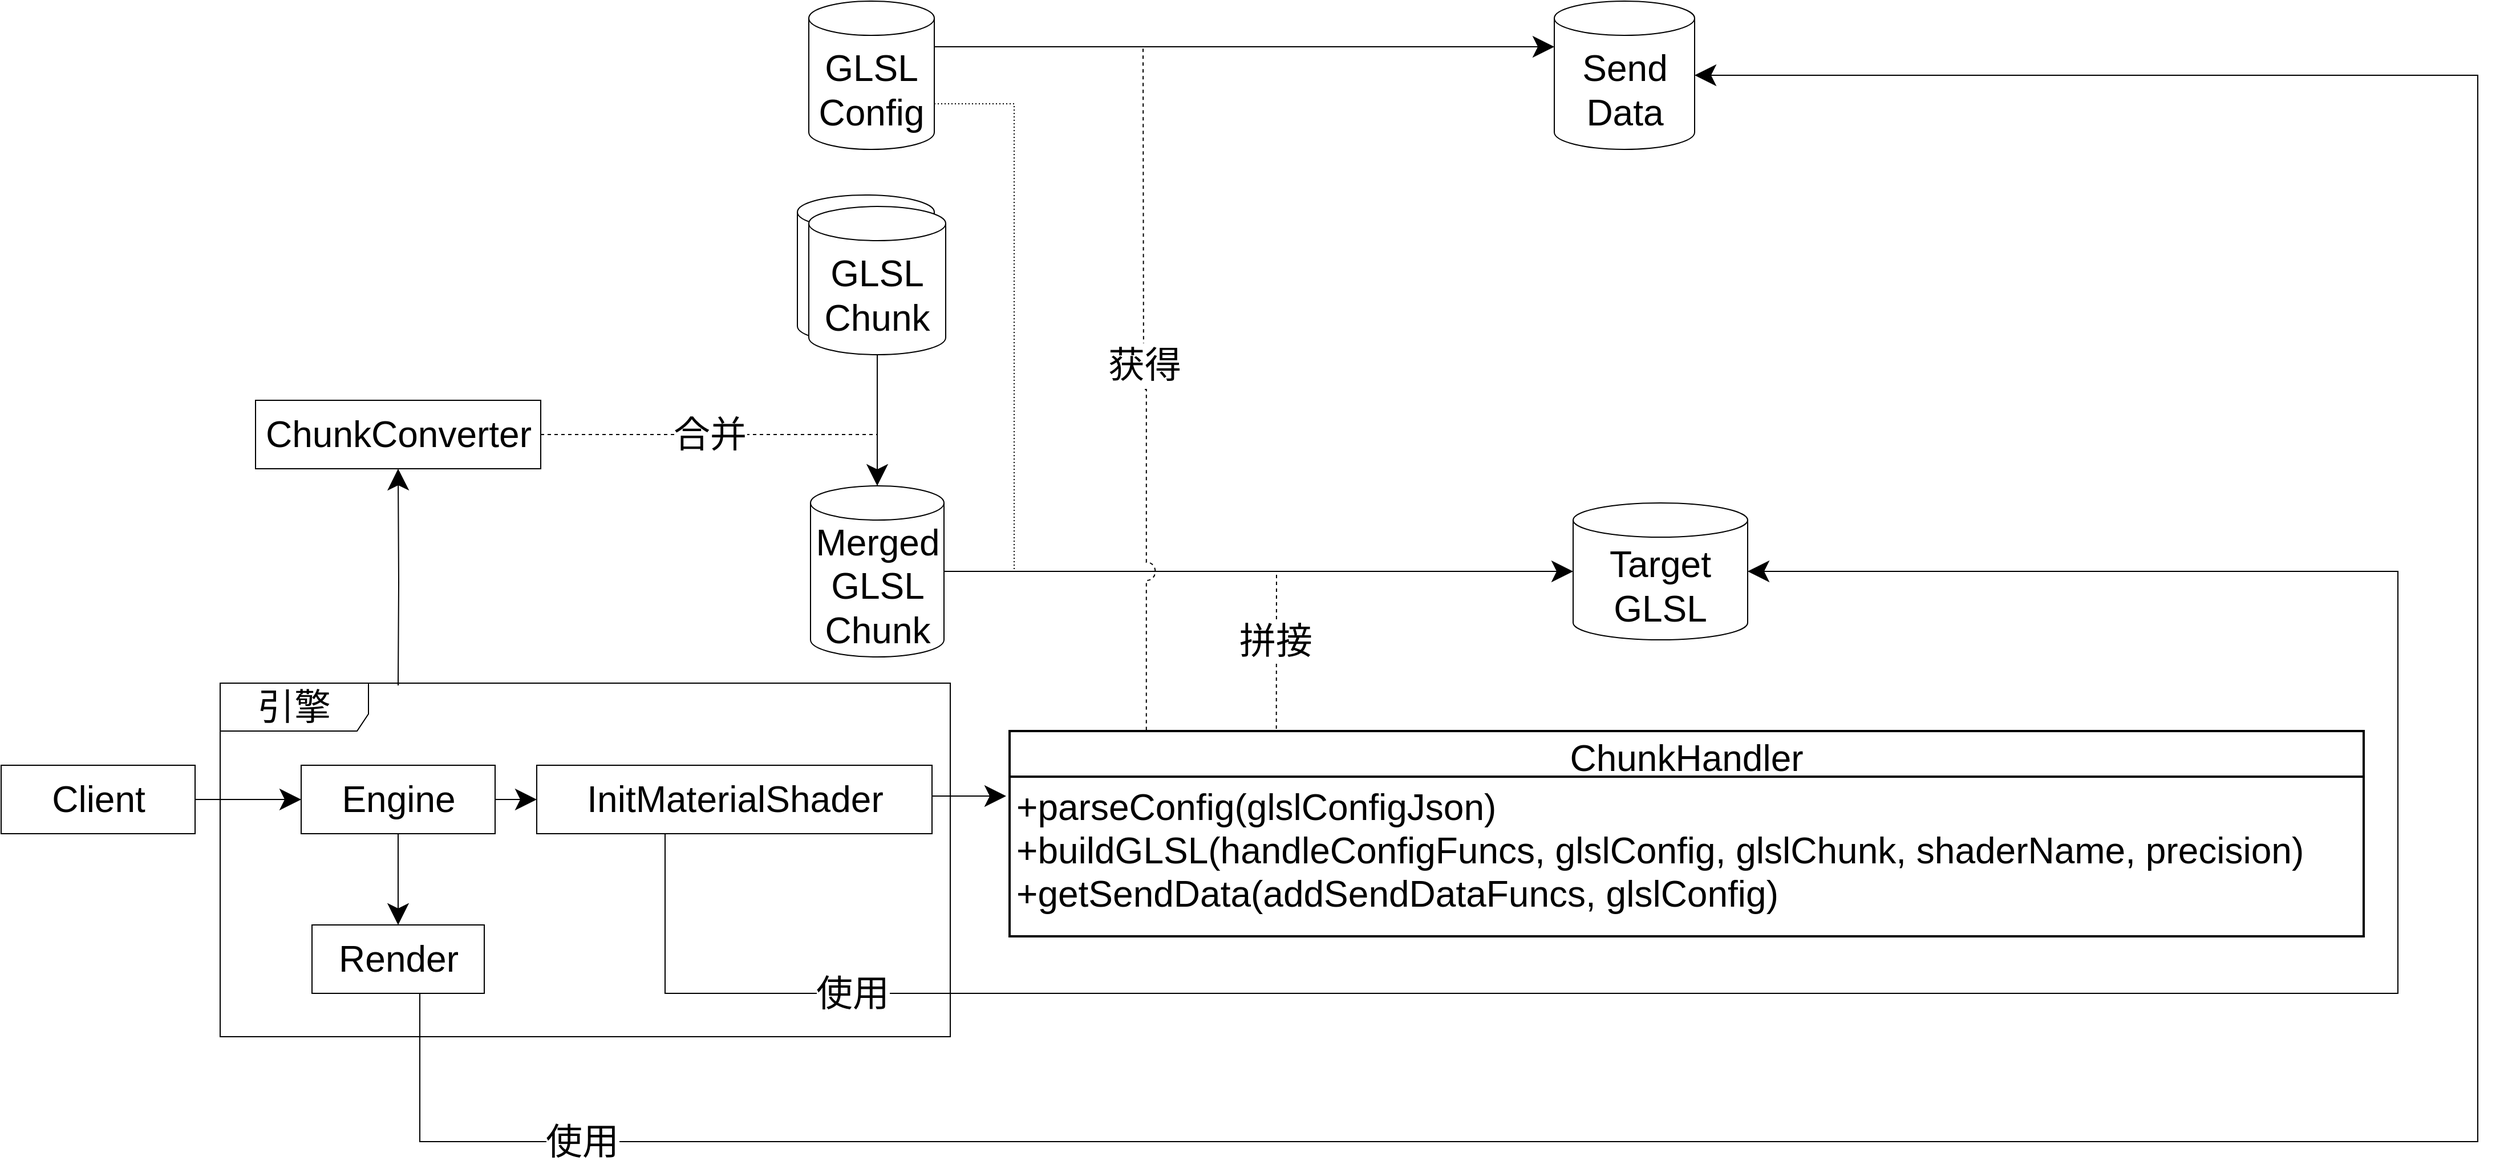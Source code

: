 <mxfile version="14.6.13" type="device"><diagram id="9Ot8Pq0Yye77UVq_hXBB" name="第 1 页"><mxGraphModel dx="2365" dy="2849" grid="1" gridSize="10" guides="1" tooltips="1" connect="1" arrows="1" fold="1" page="1" pageScale="1" pageWidth="827" pageHeight="1169" math="0" shadow="0"><root><mxCell id="0"/><mxCell id="1" parent="0"/><mxCell id="nVuE7aMQzC9CeSAlDgto-31" value="ChunkHandler" style="swimlane;childLayout=stackLayout;horizontal=1;startSize=40;horizontalStack=0;rounded=0;fontSize=32;fontStyle=0;strokeWidth=2;resizeParent=0;resizeLast=1;shadow=0;dashed=0;align=center;" parent="1" vertex="1"><mxGeometry x="1253" y="600" width="1187" height="180" as="geometry"/></mxCell><mxCell id="nVuE7aMQzC9CeSAlDgto-32" value="+parseConfig(glslConfigJson)&#10;+buildGLSL(handleConfigFuncs, glslConfig, glslChunk, shaderName, precision)&#10;+getSendData(addSendDataFuncs, glslConfig)" style="align=left;strokeColor=none;fillColor=none;spacingLeft=4;fontSize=32;verticalAlign=top;resizable=0;rotatable=0;part=1;" parent="nVuE7aMQzC9CeSAlDgto-31" vertex="1"><mxGeometry y="40" width="1187" height="140" as="geometry"/></mxCell><mxCell id="nVuE7aMQzC9CeSAlDgto-33" value="&lt;font style=&quot;font-size: 32px&quot;&gt;引擎&lt;/font&gt;" style="shape=umlFrame;whiteSpace=wrap;html=1;width=130;height=42;fontSize=32;" parent="1" vertex="1"><mxGeometry x="561" y="558" width="640" height="310" as="geometry"/></mxCell><mxCell id="nVuE7aMQzC9CeSAlDgto-34" value="" style="shape=cylinder3;whiteSpace=wrap;html=1;boundedLbl=1;backgroundOutline=1;size=15;" parent="1" vertex="1"><mxGeometry x="1067" y="130" width="120" height="130" as="geometry"/></mxCell><mxCell id="nVuE7aMQzC9CeSAlDgto-35" value="" style="edgeStyle=orthogonalEdgeStyle;rounded=0;orthogonalLoop=1;jettySize=auto;html=1;startSize=16;endSize=16;entryX=0;entryY=0.5;entryDx=0;entryDy=0;" parent="1" source="nVuE7aMQzC9CeSAlDgto-36" target="nVuE7aMQzC9CeSAlDgto-61" edge="1"><mxGeometry relative="1" as="geometry"><mxPoint x="584" y="654.92" as="targetPoint"/></mxGeometry></mxCell><mxCell id="nVuE7aMQzC9CeSAlDgto-36" value="Client" style="html=1;fontSize=32;" parent="1" vertex="1"><mxGeometry x="369" y="630.0" width="170" height="60" as="geometry"/></mxCell><mxCell id="nVuE7aMQzC9CeSAlDgto-37" style="edgeStyle=orthogonalEdgeStyle;rounded=0;orthogonalLoop=1;jettySize=auto;html=1;endArrow=classic;endFill=1;startSize=16;endSize=16;" parent="1" edge="1"><mxGeometry relative="1" as="geometry"><mxPoint x="1187" as="sourcePoint"/><mxPoint x="1730.5" as="targetPoint"/></mxGeometry></mxCell><mxCell id="nVuE7aMQzC9CeSAlDgto-38" style="edgeStyle=orthogonalEdgeStyle;rounded=0;orthogonalLoop=1;jettySize=auto;html=1;entryX=1;entryY=0.5;entryDx=0;entryDy=0;entryPerimeter=0;endArrow=none;endFill=0;startSize=16;endSize=16;exitX=1;exitY=0;exitDx=0;exitDy=90;exitPerimeter=0;dashed=1;dashPattern=1 2;" parent="1" source="nVuE7aMQzC9CeSAlDgto-39" target="nVuE7aMQzC9CeSAlDgto-50" edge="1"><mxGeometry relative="1" as="geometry"><Array as="points"><mxPoint x="1257" y="50"/><mxPoint x="1257" y="460"/></Array></mxGeometry></mxCell><mxCell id="nVuE7aMQzC9CeSAlDgto-39" value="&lt;font&gt;&lt;span style=&quot;font-size: 32px&quot;&gt;GLSL Config&lt;/span&gt;&lt;/font&gt;" style="shape=cylinder3;whiteSpace=wrap;html=1;boundedLbl=1;backgroundOutline=1;size=15;" parent="1" vertex="1"><mxGeometry x="1077" y="-40" width="110" height="130" as="geometry"/></mxCell><mxCell id="nVuE7aMQzC9CeSAlDgto-40" style="edgeStyle=orthogonalEdgeStyle;rounded=0;orthogonalLoop=1;jettySize=auto;html=1;entryX=0.5;entryY=1;entryDx=0;entryDy=0;endSize=16;startSize=16;" parent="1" target="nVuE7aMQzC9CeSAlDgto-46" edge="1"><mxGeometry relative="1" as="geometry"><mxPoint x="717" y="560" as="sourcePoint"/></mxGeometry></mxCell><mxCell id="nVuE7aMQzC9CeSAlDgto-41" style="edgeStyle=orthogonalEdgeStyle;rounded=0;jumpStyle=arc;jumpSize=22;orthogonalLoop=1;jettySize=auto;html=1;entryX=1;entryY=0.5;entryDx=0;entryDy=0;entryPerimeter=0;endArrow=classic;endFill=1;startSize=16;endSize=16;exitX=0.5;exitY=1;exitDx=0;exitDy=0;" parent="1" source="nVuE7aMQzC9CeSAlDgto-63" target="nVuE7aMQzC9CeSAlDgto-57" edge="1"><mxGeometry relative="1" as="geometry"><mxPoint x="818" y="800" as="sourcePoint"/><Array as="points"><mxPoint x="736" y="960"/><mxPoint x="2540" y="960"/><mxPoint x="2540" y="25"/></Array></mxGeometry></mxCell><mxCell id="nVuE7aMQzC9CeSAlDgto-42" value="&lt;font style=&quot;font-size: 32px&quot;&gt;使用&lt;/font&gt;" style="edgeLabel;html=1;align=center;verticalAlign=middle;resizable=0;points=[];" parent="nVuE7aMQzC9CeSAlDgto-41" vertex="1" connectable="0"><mxGeometry x="-0.69" y="2" relative="1" as="geometry"><mxPoint x="-263" y="2" as="offset"/></mxGeometry></mxCell><mxCell id="nVuE7aMQzC9CeSAlDgto-43" style="edgeStyle=orthogonalEdgeStyle;rounded=0;jumpStyle=arc;jumpSize=22;orthogonalLoop=1;jettySize=auto;html=1;entryX=1;entryY=0.5;entryDx=0;entryDy=0;entryPerimeter=0;endArrow=classic;endFill=1;startSize=16;endSize=16;exitX=0.5;exitY=1;exitDx=0;exitDy=0;" parent="1" source="nVuE7aMQzC9CeSAlDgto-62" target="nVuE7aMQzC9CeSAlDgto-56" edge="1"><mxGeometry relative="1" as="geometry"><mxPoint x="710.5" y="800" as="sourcePoint"/><Array as="points"><mxPoint x="951" y="830"/><mxPoint x="2470" y="830"/><mxPoint x="2470" y="460"/></Array></mxGeometry></mxCell><mxCell id="nVuE7aMQzC9CeSAlDgto-44" style="edgeStyle=orthogonalEdgeStyle;rounded=0;orthogonalLoop=1;jettySize=auto;html=1;startSize=16;endSize=16;endArrow=none;endFill=0;dashed=1;" parent="1" source="nVuE7aMQzC9CeSAlDgto-46" edge="1"><mxGeometry relative="1" as="geometry"><mxPoint x="1137" y="340" as="targetPoint"/></mxGeometry></mxCell><mxCell id="nVuE7aMQzC9CeSAlDgto-45" value="&lt;font style=&quot;font-size: 32px&quot;&gt;合并&lt;/font&gt;" style="edgeLabel;html=1;align=center;verticalAlign=middle;resizable=0;points=[];" parent="nVuE7aMQzC9CeSAlDgto-44" vertex="1" connectable="0"><mxGeometry x="0.004" y="1" relative="1" as="geometry"><mxPoint as="offset"/></mxGeometry></mxCell><mxCell id="nVuE7aMQzC9CeSAlDgto-46" value="ChunkConverter" style="html=1;fontSize=32;" parent="1" vertex="1"><mxGeometry x="592" y="310" width="250" height="60" as="geometry"/></mxCell><mxCell id="nVuE7aMQzC9CeSAlDgto-47" style="edgeStyle=orthogonalEdgeStyle;rounded=0;orthogonalLoop=1;jettySize=auto;html=1;entryX=0.5;entryY=0;entryDx=0;entryDy=0;entryPerimeter=0;startSize=16;endSize=16;" parent="1" source="nVuE7aMQzC9CeSAlDgto-48" target="nVuE7aMQzC9CeSAlDgto-50" edge="1"><mxGeometry relative="1" as="geometry"/></mxCell><mxCell id="nVuE7aMQzC9CeSAlDgto-48" value="&lt;font style=&quot;font-size: 32px&quot;&gt;GLSL Chunk&lt;/font&gt;" style="shape=cylinder3;whiteSpace=wrap;html=1;boundedLbl=1;backgroundOutline=1;size=15;" parent="1" vertex="1"><mxGeometry x="1077" y="140" width="120" height="130" as="geometry"/></mxCell><mxCell id="nVuE7aMQzC9CeSAlDgto-49" style="edgeStyle=orthogonalEdgeStyle;rounded=0;orthogonalLoop=1;jettySize=auto;html=1;entryX=0;entryY=0.5;entryDx=0;entryDy=0;entryPerimeter=0;endArrow=classic;endFill=1;startSize=16;endSize=16;" parent="1" source="nVuE7aMQzC9CeSAlDgto-50" target="nVuE7aMQzC9CeSAlDgto-56" edge="1"><mxGeometry relative="1" as="geometry"/></mxCell><mxCell id="nVuE7aMQzC9CeSAlDgto-50" value="&lt;font style=&quot;font-size: 32px&quot;&gt;Merged GLSL&lt;br&gt;Chunk&lt;br&gt;&lt;/font&gt;" style="shape=cylinder3;whiteSpace=wrap;html=1;boundedLbl=1;backgroundOutline=1;size=15;" parent="1" vertex="1"><mxGeometry x="1078.5" y="385" width="117" height="150" as="geometry"/></mxCell><mxCell id="nVuE7aMQzC9CeSAlDgto-51" style="edgeStyle=orthogonalEdgeStyle;rounded=0;orthogonalLoop=1;jettySize=auto;html=1;endArrow=none;endFill=0;startSize=16;endSize=16;exitX=0.101;exitY=-0.004;exitDx=0;exitDy=0;exitPerimeter=0;dashed=1;jumpStyle=arc;jumpSize=16;" parent="1" source="nVuE7aMQzC9CeSAlDgto-31" edge="1"><mxGeometry relative="1" as="geometry"><mxPoint x="1370" as="targetPoint"/></mxGeometry></mxCell><mxCell id="nVuE7aMQzC9CeSAlDgto-52" value="&lt;font style=&quot;font-size: 32px&quot;&gt;获得&lt;/font&gt;" style="edgeLabel;html=1;align=center;verticalAlign=middle;resizable=0;points=[];" parent="nVuE7aMQzC9CeSAlDgto-51" vertex="1" connectable="0"><mxGeometry x="0.073" relative="1" as="geometry"><mxPoint as="offset"/></mxGeometry></mxCell><mxCell id="nVuE7aMQzC9CeSAlDgto-53" style="edgeStyle=orthogonalEdgeStyle;rounded=0;orthogonalLoop=1;jettySize=auto;html=1;dashed=1;endArrow=none;endFill=0;startSize=16;endSize=16;exitX=0.197;exitY=-0.011;exitDx=0;exitDy=0;exitPerimeter=0;jumpStyle=arc;jumpSize=22;" parent="1" source="nVuE7aMQzC9CeSAlDgto-31" edge="1"><mxGeometry relative="1" as="geometry"><mxPoint x="1487" y="460" as="targetPoint"/></mxGeometry></mxCell><mxCell id="nVuE7aMQzC9CeSAlDgto-54" value="&lt;font style=&quot;font-size: 32px&quot;&gt;拼接&lt;/font&gt;" style="edgeLabel;html=1;align=center;verticalAlign=middle;resizable=0;points=[];" parent="nVuE7aMQzC9CeSAlDgto-53" vertex="1" connectable="0"><mxGeometry x="0.484" y="-1" relative="1" as="geometry"><mxPoint x="-3" y="25" as="offset"/></mxGeometry></mxCell><mxCell id="nVuE7aMQzC9CeSAlDgto-55" style="edgeStyle=orthogonalEdgeStyle;rounded=0;orthogonalLoop=1;jettySize=auto;html=1;startSize=16;endSize=16;exitX=1;exitY=0.5;exitDx=0;exitDy=0;" parent="1" source="nVuE7aMQzC9CeSAlDgto-62" edge="1"><mxGeometry relative="1" as="geometry"><mxPoint x="876.5" y="590.143" as="sourcePoint"/><mxPoint x="1250" y="657" as="targetPoint"/><Array as="points"><mxPoint x="1185" y="657"/></Array></mxGeometry></mxCell><mxCell id="nVuE7aMQzC9CeSAlDgto-56" value="&lt;font style=&quot;font-size: 32px&quot;&gt;Target &lt;br&gt;GLSL&lt;br&gt;&lt;/font&gt;" style="shape=cylinder3;whiteSpace=wrap;html=1;boundedLbl=1;backgroundOutline=1;size=15;" parent="1" vertex="1"><mxGeometry x="1747" y="400" width="153" height="120" as="geometry"/></mxCell><mxCell id="nVuE7aMQzC9CeSAlDgto-57" value="&lt;font&gt;&lt;span style=&quot;font-size: 32px&quot;&gt;Send&lt;br&gt;Data&lt;br&gt;&lt;/span&gt;&lt;/font&gt;" style="shape=cylinder3;whiteSpace=wrap;html=1;boundedLbl=1;backgroundOutline=1;size=15;" parent="1" vertex="1"><mxGeometry x="1730.5" y="-40" width="123" height="130" as="geometry"/></mxCell><mxCell id="nVuE7aMQzC9CeSAlDgto-58" value="&lt;font style=&quot;font-size: 32px&quot;&gt;使用&lt;/font&gt;" style="edgeLabel;html=1;align=center;verticalAlign=middle;resizable=0;points=[];" parent="1" vertex="1" connectable="0"><mxGeometry x="1112.997" y="800.0" as="geometry"><mxPoint x="2" y="30" as="offset"/></mxGeometry></mxCell><mxCell id="nVuE7aMQzC9CeSAlDgto-59" value="" style="edgeStyle=orthogonalEdgeStyle;rounded=0;orthogonalLoop=1;jettySize=auto;html=1;endSize=16;startSize=16;" parent="1" source="nVuE7aMQzC9CeSAlDgto-61" target="nVuE7aMQzC9CeSAlDgto-62" edge="1"><mxGeometry relative="1" as="geometry"/></mxCell><mxCell id="nVuE7aMQzC9CeSAlDgto-60" value="" style="edgeStyle=orthogonalEdgeStyle;rounded=0;orthogonalLoop=1;jettySize=auto;html=1;endSize=16;startSize=16;" parent="1" source="nVuE7aMQzC9CeSAlDgto-61" target="nVuE7aMQzC9CeSAlDgto-63" edge="1"><mxGeometry relative="1" as="geometry"/></mxCell><mxCell id="nVuE7aMQzC9CeSAlDgto-61" value="Engine" style="html=1;fontSize=32;" parent="1" vertex="1"><mxGeometry x="632" y="630.0" width="170" height="60" as="geometry"/></mxCell><mxCell id="nVuE7aMQzC9CeSAlDgto-62" value="InitMaterialShader" style="html=1;fontSize=32;" parent="1" vertex="1"><mxGeometry x="838.5" y="630" width="346.5" height="60" as="geometry"/></mxCell><mxCell id="nVuE7aMQzC9CeSAlDgto-63" value="Render" style="html=1;fontSize=32;" parent="1" vertex="1"><mxGeometry x="641.5" y="770" width="151" height="60" as="geometry"/></mxCell></root></mxGraphModel></diagram></mxfile>